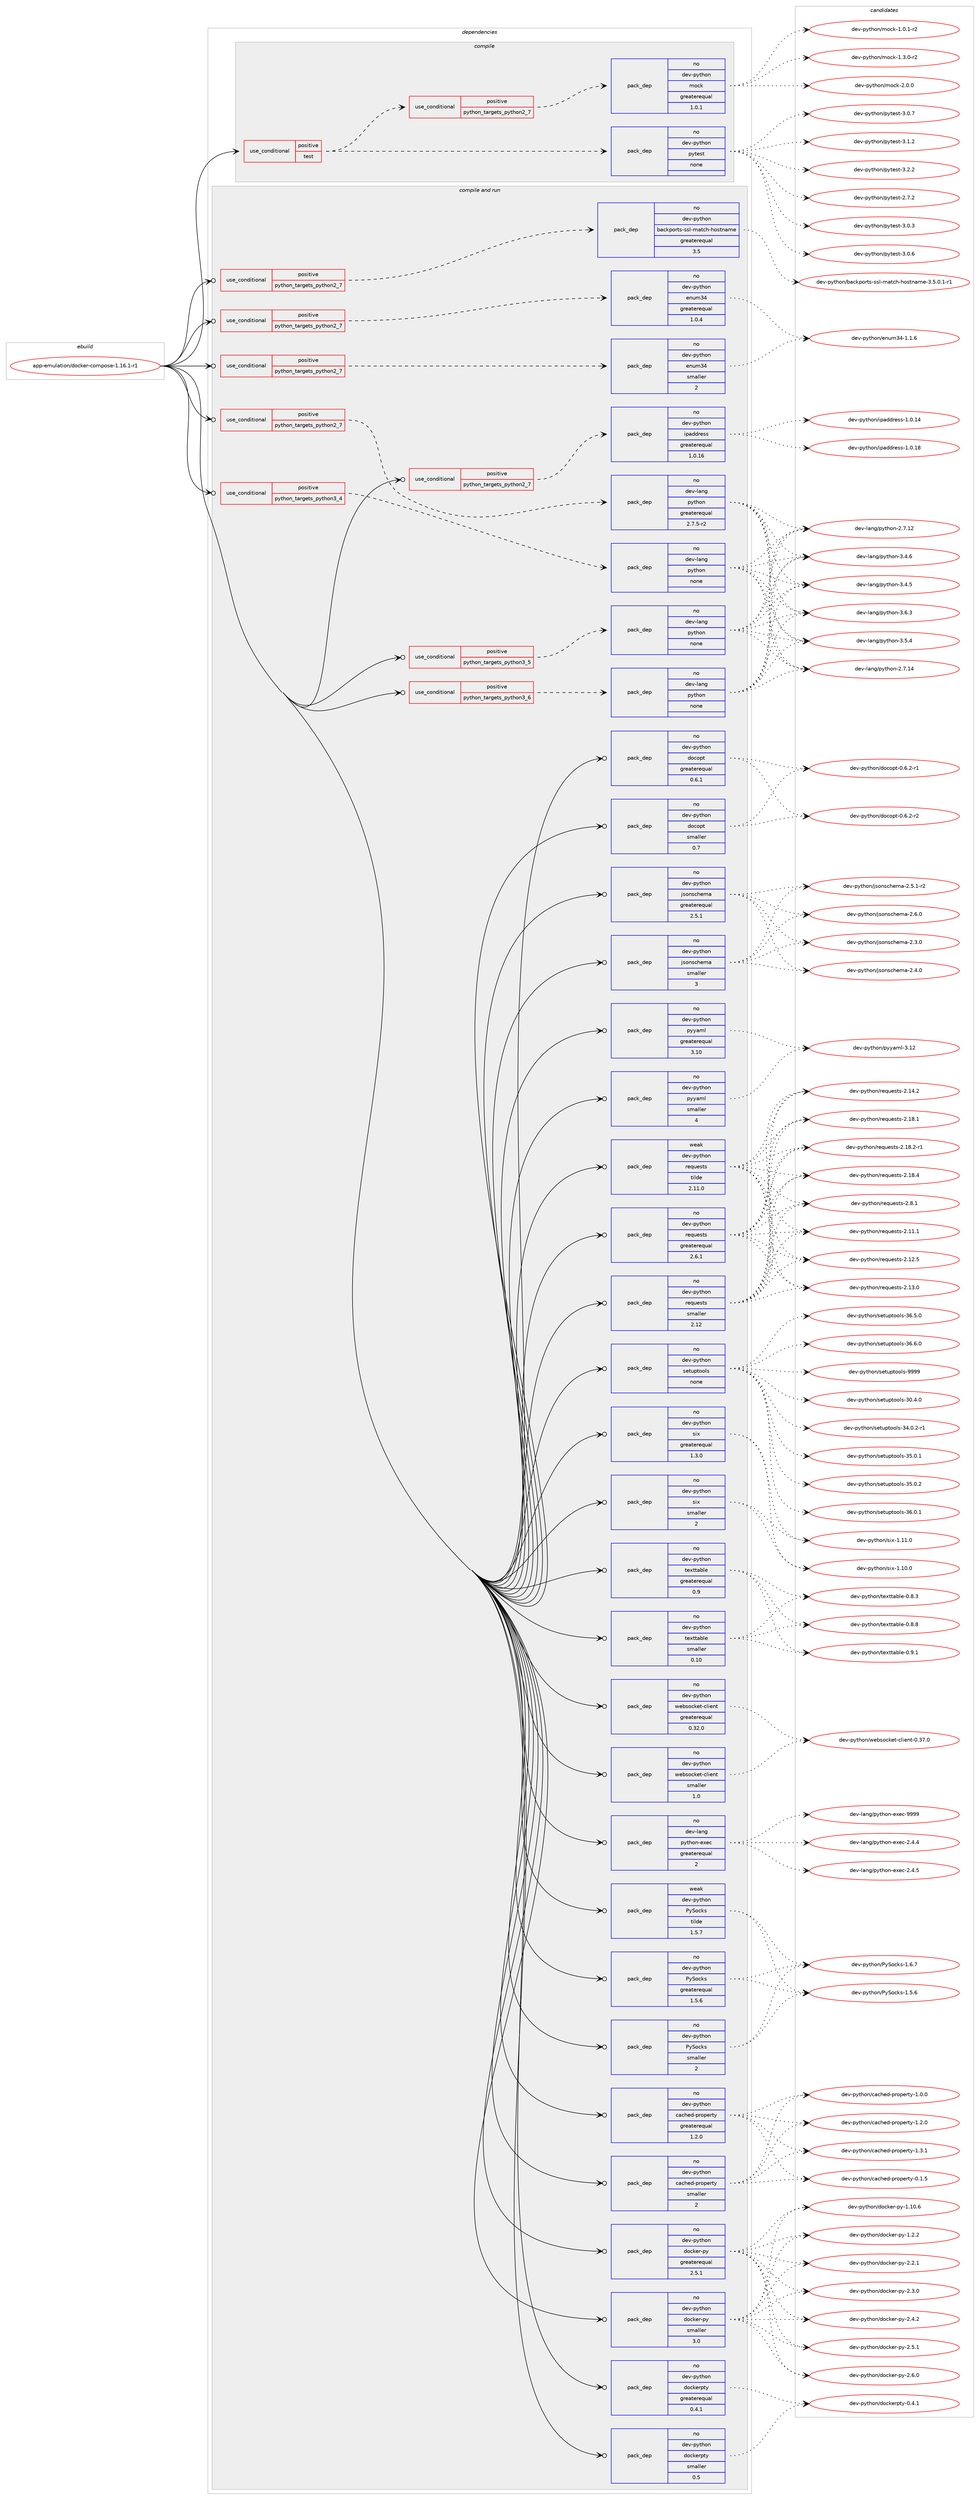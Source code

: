 digraph prolog {

# *************
# Graph options
# *************

newrank=true;
concentrate=true;
compound=true;
graph [rankdir=LR,fontname=Helvetica,fontsize=10,ranksep=1.5];#, ranksep=2.5, nodesep=0.2];
edge  [arrowhead=vee];
node  [fontname=Helvetica,fontsize=10];

# **********
# The ebuild
# **********

subgraph cluster_leftcol {
color=gray;
rank=same;
label=<<i>ebuild</i>>;
id [label="app-emulation/docker-compose-1.16.1-r1", color=red, width=4, href="../app-emulation/docker-compose-1.16.1-r1.svg"];
}

# ****************
# The dependencies
# ****************

subgraph cluster_midcol {
color=gray;
label=<<i>dependencies</i>>;
subgraph cluster_compile {
fillcolor="#eeeeee";
style=filled;
label=<<i>compile</i>>;
subgraph cond5253 {
dependency21564 [label=<<TABLE BORDER="0" CELLBORDER="1" CELLSPACING="0" CELLPADDING="4"><TR><TD ROWSPAN="3" CELLPADDING="10">use_conditional</TD></TR><TR><TD>positive</TD></TR><TR><TD>test</TD></TR></TABLE>>, shape=none, color=red];
subgraph pack15895 {
dependency21565 [label=<<TABLE BORDER="0" CELLBORDER="1" CELLSPACING="0" CELLPADDING="4" WIDTH="220"><TR><TD ROWSPAN="6" CELLPADDING="30">pack_dep</TD></TR><TR><TD WIDTH="110">no</TD></TR><TR><TD>dev-python</TD></TR><TR><TD>pytest</TD></TR><TR><TD>none</TD></TR><TR><TD></TD></TR></TABLE>>, shape=none, color=blue];
}
dependency21564:e -> dependency21565:w [weight=20,style="dashed",arrowhead="vee"];
subgraph cond5254 {
dependency21566 [label=<<TABLE BORDER="0" CELLBORDER="1" CELLSPACING="0" CELLPADDING="4"><TR><TD ROWSPAN="3" CELLPADDING="10">use_conditional</TD></TR><TR><TD>positive</TD></TR><TR><TD>python_targets_python2_7</TD></TR></TABLE>>, shape=none, color=red];
subgraph pack15896 {
dependency21567 [label=<<TABLE BORDER="0" CELLBORDER="1" CELLSPACING="0" CELLPADDING="4" WIDTH="220"><TR><TD ROWSPAN="6" CELLPADDING="30">pack_dep</TD></TR><TR><TD WIDTH="110">no</TD></TR><TR><TD>dev-python</TD></TR><TR><TD>mock</TD></TR><TR><TD>greaterequal</TD></TR><TR><TD>1.0.1</TD></TR></TABLE>>, shape=none, color=blue];
}
dependency21566:e -> dependency21567:w [weight=20,style="dashed",arrowhead="vee"];
}
dependency21564:e -> dependency21566:w [weight=20,style="dashed",arrowhead="vee"];
}
id:e -> dependency21564:w [weight=20,style="solid",arrowhead="vee"];
}
subgraph cluster_compileandrun {
fillcolor="#eeeeee";
style=filled;
label=<<i>compile and run</i>>;
subgraph cond5255 {
dependency21568 [label=<<TABLE BORDER="0" CELLBORDER="1" CELLSPACING="0" CELLPADDING="4"><TR><TD ROWSPAN="3" CELLPADDING="10">use_conditional</TD></TR><TR><TD>positive</TD></TR><TR><TD>python_targets_python2_7</TD></TR></TABLE>>, shape=none, color=red];
subgraph pack15897 {
dependency21569 [label=<<TABLE BORDER="0" CELLBORDER="1" CELLSPACING="0" CELLPADDING="4" WIDTH="220"><TR><TD ROWSPAN="6" CELLPADDING="30">pack_dep</TD></TR><TR><TD WIDTH="110">no</TD></TR><TR><TD>dev-lang</TD></TR><TR><TD>python</TD></TR><TR><TD>greaterequal</TD></TR><TR><TD>2.7.5-r2</TD></TR></TABLE>>, shape=none, color=blue];
}
dependency21568:e -> dependency21569:w [weight=20,style="dashed",arrowhead="vee"];
}
id:e -> dependency21568:w [weight=20,style="solid",arrowhead="odotvee"];
subgraph cond5256 {
dependency21570 [label=<<TABLE BORDER="0" CELLBORDER="1" CELLSPACING="0" CELLPADDING="4"><TR><TD ROWSPAN="3" CELLPADDING="10">use_conditional</TD></TR><TR><TD>positive</TD></TR><TR><TD>python_targets_python2_7</TD></TR></TABLE>>, shape=none, color=red];
subgraph pack15898 {
dependency21571 [label=<<TABLE BORDER="0" CELLBORDER="1" CELLSPACING="0" CELLPADDING="4" WIDTH="220"><TR><TD ROWSPAN="6" CELLPADDING="30">pack_dep</TD></TR><TR><TD WIDTH="110">no</TD></TR><TR><TD>dev-python</TD></TR><TR><TD>backports-ssl-match-hostname</TD></TR><TR><TD>greaterequal</TD></TR><TR><TD>3.5</TD></TR></TABLE>>, shape=none, color=blue];
}
dependency21570:e -> dependency21571:w [weight=20,style="dashed",arrowhead="vee"];
}
id:e -> dependency21570:w [weight=20,style="solid",arrowhead="odotvee"];
subgraph cond5257 {
dependency21572 [label=<<TABLE BORDER="0" CELLBORDER="1" CELLSPACING="0" CELLPADDING="4"><TR><TD ROWSPAN="3" CELLPADDING="10">use_conditional</TD></TR><TR><TD>positive</TD></TR><TR><TD>python_targets_python2_7</TD></TR></TABLE>>, shape=none, color=red];
subgraph pack15899 {
dependency21573 [label=<<TABLE BORDER="0" CELLBORDER="1" CELLSPACING="0" CELLPADDING="4" WIDTH="220"><TR><TD ROWSPAN="6" CELLPADDING="30">pack_dep</TD></TR><TR><TD WIDTH="110">no</TD></TR><TR><TD>dev-python</TD></TR><TR><TD>enum34</TD></TR><TR><TD>greaterequal</TD></TR><TR><TD>1.0.4</TD></TR></TABLE>>, shape=none, color=blue];
}
dependency21572:e -> dependency21573:w [weight=20,style="dashed",arrowhead="vee"];
}
id:e -> dependency21572:w [weight=20,style="solid",arrowhead="odotvee"];
subgraph cond5258 {
dependency21574 [label=<<TABLE BORDER="0" CELLBORDER="1" CELLSPACING="0" CELLPADDING="4"><TR><TD ROWSPAN="3" CELLPADDING="10">use_conditional</TD></TR><TR><TD>positive</TD></TR><TR><TD>python_targets_python2_7</TD></TR></TABLE>>, shape=none, color=red];
subgraph pack15900 {
dependency21575 [label=<<TABLE BORDER="0" CELLBORDER="1" CELLSPACING="0" CELLPADDING="4" WIDTH="220"><TR><TD ROWSPAN="6" CELLPADDING="30">pack_dep</TD></TR><TR><TD WIDTH="110">no</TD></TR><TR><TD>dev-python</TD></TR><TR><TD>enum34</TD></TR><TR><TD>smaller</TD></TR><TR><TD>2</TD></TR></TABLE>>, shape=none, color=blue];
}
dependency21574:e -> dependency21575:w [weight=20,style="dashed",arrowhead="vee"];
}
id:e -> dependency21574:w [weight=20,style="solid",arrowhead="odotvee"];
subgraph cond5259 {
dependency21576 [label=<<TABLE BORDER="0" CELLBORDER="1" CELLSPACING="0" CELLPADDING="4"><TR><TD ROWSPAN="3" CELLPADDING="10">use_conditional</TD></TR><TR><TD>positive</TD></TR><TR><TD>python_targets_python2_7</TD></TR></TABLE>>, shape=none, color=red];
subgraph pack15901 {
dependency21577 [label=<<TABLE BORDER="0" CELLBORDER="1" CELLSPACING="0" CELLPADDING="4" WIDTH="220"><TR><TD ROWSPAN="6" CELLPADDING="30">pack_dep</TD></TR><TR><TD WIDTH="110">no</TD></TR><TR><TD>dev-python</TD></TR><TR><TD>ipaddress</TD></TR><TR><TD>greaterequal</TD></TR><TR><TD>1.0.16</TD></TR></TABLE>>, shape=none, color=blue];
}
dependency21576:e -> dependency21577:w [weight=20,style="dashed",arrowhead="vee"];
}
id:e -> dependency21576:w [weight=20,style="solid",arrowhead="odotvee"];
subgraph cond5260 {
dependency21578 [label=<<TABLE BORDER="0" CELLBORDER="1" CELLSPACING="0" CELLPADDING="4"><TR><TD ROWSPAN="3" CELLPADDING="10">use_conditional</TD></TR><TR><TD>positive</TD></TR><TR><TD>python_targets_python3_4</TD></TR></TABLE>>, shape=none, color=red];
subgraph pack15902 {
dependency21579 [label=<<TABLE BORDER="0" CELLBORDER="1" CELLSPACING="0" CELLPADDING="4" WIDTH="220"><TR><TD ROWSPAN="6" CELLPADDING="30">pack_dep</TD></TR><TR><TD WIDTH="110">no</TD></TR><TR><TD>dev-lang</TD></TR><TR><TD>python</TD></TR><TR><TD>none</TD></TR><TR><TD></TD></TR></TABLE>>, shape=none, color=blue];
}
dependency21578:e -> dependency21579:w [weight=20,style="dashed",arrowhead="vee"];
}
id:e -> dependency21578:w [weight=20,style="solid",arrowhead="odotvee"];
subgraph cond5261 {
dependency21580 [label=<<TABLE BORDER="0" CELLBORDER="1" CELLSPACING="0" CELLPADDING="4"><TR><TD ROWSPAN="3" CELLPADDING="10">use_conditional</TD></TR><TR><TD>positive</TD></TR><TR><TD>python_targets_python3_5</TD></TR></TABLE>>, shape=none, color=red];
subgraph pack15903 {
dependency21581 [label=<<TABLE BORDER="0" CELLBORDER="1" CELLSPACING="0" CELLPADDING="4" WIDTH="220"><TR><TD ROWSPAN="6" CELLPADDING="30">pack_dep</TD></TR><TR><TD WIDTH="110">no</TD></TR><TR><TD>dev-lang</TD></TR><TR><TD>python</TD></TR><TR><TD>none</TD></TR><TR><TD></TD></TR></TABLE>>, shape=none, color=blue];
}
dependency21580:e -> dependency21581:w [weight=20,style="dashed",arrowhead="vee"];
}
id:e -> dependency21580:w [weight=20,style="solid",arrowhead="odotvee"];
subgraph cond5262 {
dependency21582 [label=<<TABLE BORDER="0" CELLBORDER="1" CELLSPACING="0" CELLPADDING="4"><TR><TD ROWSPAN="3" CELLPADDING="10">use_conditional</TD></TR><TR><TD>positive</TD></TR><TR><TD>python_targets_python3_6</TD></TR></TABLE>>, shape=none, color=red];
subgraph pack15904 {
dependency21583 [label=<<TABLE BORDER="0" CELLBORDER="1" CELLSPACING="0" CELLPADDING="4" WIDTH="220"><TR><TD ROWSPAN="6" CELLPADDING="30">pack_dep</TD></TR><TR><TD WIDTH="110">no</TD></TR><TR><TD>dev-lang</TD></TR><TR><TD>python</TD></TR><TR><TD>none</TD></TR><TR><TD></TD></TR></TABLE>>, shape=none, color=blue];
}
dependency21582:e -> dependency21583:w [weight=20,style="dashed",arrowhead="vee"];
}
id:e -> dependency21582:w [weight=20,style="solid",arrowhead="odotvee"];
subgraph pack15905 {
dependency21584 [label=<<TABLE BORDER="0" CELLBORDER="1" CELLSPACING="0" CELLPADDING="4" WIDTH="220"><TR><TD ROWSPAN="6" CELLPADDING="30">pack_dep</TD></TR><TR><TD WIDTH="110">no</TD></TR><TR><TD>dev-lang</TD></TR><TR><TD>python-exec</TD></TR><TR><TD>greaterequal</TD></TR><TR><TD>2</TD></TR></TABLE>>, shape=none, color=blue];
}
id:e -> dependency21584:w [weight=20,style="solid",arrowhead="odotvee"];
subgraph pack15906 {
dependency21585 [label=<<TABLE BORDER="0" CELLBORDER="1" CELLSPACING="0" CELLPADDING="4" WIDTH="220"><TR><TD ROWSPAN="6" CELLPADDING="30">pack_dep</TD></TR><TR><TD WIDTH="110">no</TD></TR><TR><TD>dev-python</TD></TR><TR><TD>PySocks</TD></TR><TR><TD>greaterequal</TD></TR><TR><TD>1.5.6</TD></TR></TABLE>>, shape=none, color=blue];
}
id:e -> dependency21585:w [weight=20,style="solid",arrowhead="odotvee"];
subgraph pack15907 {
dependency21586 [label=<<TABLE BORDER="0" CELLBORDER="1" CELLSPACING="0" CELLPADDING="4" WIDTH="220"><TR><TD ROWSPAN="6" CELLPADDING="30">pack_dep</TD></TR><TR><TD WIDTH="110">no</TD></TR><TR><TD>dev-python</TD></TR><TR><TD>PySocks</TD></TR><TR><TD>smaller</TD></TR><TR><TD>2</TD></TR></TABLE>>, shape=none, color=blue];
}
id:e -> dependency21586:w [weight=20,style="solid",arrowhead="odotvee"];
subgraph pack15908 {
dependency21587 [label=<<TABLE BORDER="0" CELLBORDER="1" CELLSPACING="0" CELLPADDING="4" WIDTH="220"><TR><TD ROWSPAN="6" CELLPADDING="30">pack_dep</TD></TR><TR><TD WIDTH="110">no</TD></TR><TR><TD>dev-python</TD></TR><TR><TD>cached-property</TD></TR><TR><TD>greaterequal</TD></TR><TR><TD>1.2.0</TD></TR></TABLE>>, shape=none, color=blue];
}
id:e -> dependency21587:w [weight=20,style="solid",arrowhead="odotvee"];
subgraph pack15909 {
dependency21588 [label=<<TABLE BORDER="0" CELLBORDER="1" CELLSPACING="0" CELLPADDING="4" WIDTH="220"><TR><TD ROWSPAN="6" CELLPADDING="30">pack_dep</TD></TR><TR><TD WIDTH="110">no</TD></TR><TR><TD>dev-python</TD></TR><TR><TD>cached-property</TD></TR><TR><TD>smaller</TD></TR><TR><TD>2</TD></TR></TABLE>>, shape=none, color=blue];
}
id:e -> dependency21588:w [weight=20,style="solid",arrowhead="odotvee"];
subgraph pack15910 {
dependency21589 [label=<<TABLE BORDER="0" CELLBORDER="1" CELLSPACING="0" CELLPADDING="4" WIDTH="220"><TR><TD ROWSPAN="6" CELLPADDING="30">pack_dep</TD></TR><TR><TD WIDTH="110">no</TD></TR><TR><TD>dev-python</TD></TR><TR><TD>docker-py</TD></TR><TR><TD>greaterequal</TD></TR><TR><TD>2.5.1</TD></TR></TABLE>>, shape=none, color=blue];
}
id:e -> dependency21589:w [weight=20,style="solid",arrowhead="odotvee"];
subgraph pack15911 {
dependency21590 [label=<<TABLE BORDER="0" CELLBORDER="1" CELLSPACING="0" CELLPADDING="4" WIDTH="220"><TR><TD ROWSPAN="6" CELLPADDING="30">pack_dep</TD></TR><TR><TD WIDTH="110">no</TD></TR><TR><TD>dev-python</TD></TR><TR><TD>docker-py</TD></TR><TR><TD>smaller</TD></TR><TR><TD>3.0</TD></TR></TABLE>>, shape=none, color=blue];
}
id:e -> dependency21590:w [weight=20,style="solid",arrowhead="odotvee"];
subgraph pack15912 {
dependency21591 [label=<<TABLE BORDER="0" CELLBORDER="1" CELLSPACING="0" CELLPADDING="4" WIDTH="220"><TR><TD ROWSPAN="6" CELLPADDING="30">pack_dep</TD></TR><TR><TD WIDTH="110">no</TD></TR><TR><TD>dev-python</TD></TR><TR><TD>dockerpty</TD></TR><TR><TD>greaterequal</TD></TR><TR><TD>0.4.1</TD></TR></TABLE>>, shape=none, color=blue];
}
id:e -> dependency21591:w [weight=20,style="solid",arrowhead="odotvee"];
subgraph pack15913 {
dependency21592 [label=<<TABLE BORDER="0" CELLBORDER="1" CELLSPACING="0" CELLPADDING="4" WIDTH="220"><TR><TD ROWSPAN="6" CELLPADDING="30">pack_dep</TD></TR><TR><TD WIDTH="110">no</TD></TR><TR><TD>dev-python</TD></TR><TR><TD>dockerpty</TD></TR><TR><TD>smaller</TD></TR><TR><TD>0.5</TD></TR></TABLE>>, shape=none, color=blue];
}
id:e -> dependency21592:w [weight=20,style="solid",arrowhead="odotvee"];
subgraph pack15914 {
dependency21593 [label=<<TABLE BORDER="0" CELLBORDER="1" CELLSPACING="0" CELLPADDING="4" WIDTH="220"><TR><TD ROWSPAN="6" CELLPADDING="30">pack_dep</TD></TR><TR><TD WIDTH="110">no</TD></TR><TR><TD>dev-python</TD></TR><TR><TD>docopt</TD></TR><TR><TD>greaterequal</TD></TR><TR><TD>0.6.1</TD></TR></TABLE>>, shape=none, color=blue];
}
id:e -> dependency21593:w [weight=20,style="solid",arrowhead="odotvee"];
subgraph pack15915 {
dependency21594 [label=<<TABLE BORDER="0" CELLBORDER="1" CELLSPACING="0" CELLPADDING="4" WIDTH="220"><TR><TD ROWSPAN="6" CELLPADDING="30">pack_dep</TD></TR><TR><TD WIDTH="110">no</TD></TR><TR><TD>dev-python</TD></TR><TR><TD>docopt</TD></TR><TR><TD>smaller</TD></TR><TR><TD>0.7</TD></TR></TABLE>>, shape=none, color=blue];
}
id:e -> dependency21594:w [weight=20,style="solid",arrowhead="odotvee"];
subgraph pack15916 {
dependency21595 [label=<<TABLE BORDER="0" CELLBORDER="1" CELLSPACING="0" CELLPADDING="4" WIDTH="220"><TR><TD ROWSPAN="6" CELLPADDING="30">pack_dep</TD></TR><TR><TD WIDTH="110">no</TD></TR><TR><TD>dev-python</TD></TR><TR><TD>jsonschema</TD></TR><TR><TD>greaterequal</TD></TR><TR><TD>2.5.1</TD></TR></TABLE>>, shape=none, color=blue];
}
id:e -> dependency21595:w [weight=20,style="solid",arrowhead="odotvee"];
subgraph pack15917 {
dependency21596 [label=<<TABLE BORDER="0" CELLBORDER="1" CELLSPACING="0" CELLPADDING="4" WIDTH="220"><TR><TD ROWSPAN="6" CELLPADDING="30">pack_dep</TD></TR><TR><TD WIDTH="110">no</TD></TR><TR><TD>dev-python</TD></TR><TR><TD>jsonschema</TD></TR><TR><TD>smaller</TD></TR><TR><TD>3</TD></TR></TABLE>>, shape=none, color=blue];
}
id:e -> dependency21596:w [weight=20,style="solid",arrowhead="odotvee"];
subgraph pack15918 {
dependency21597 [label=<<TABLE BORDER="0" CELLBORDER="1" CELLSPACING="0" CELLPADDING="4" WIDTH="220"><TR><TD ROWSPAN="6" CELLPADDING="30">pack_dep</TD></TR><TR><TD WIDTH="110">no</TD></TR><TR><TD>dev-python</TD></TR><TR><TD>pyyaml</TD></TR><TR><TD>greaterequal</TD></TR><TR><TD>3.10</TD></TR></TABLE>>, shape=none, color=blue];
}
id:e -> dependency21597:w [weight=20,style="solid",arrowhead="odotvee"];
subgraph pack15919 {
dependency21598 [label=<<TABLE BORDER="0" CELLBORDER="1" CELLSPACING="0" CELLPADDING="4" WIDTH="220"><TR><TD ROWSPAN="6" CELLPADDING="30">pack_dep</TD></TR><TR><TD WIDTH="110">no</TD></TR><TR><TD>dev-python</TD></TR><TR><TD>pyyaml</TD></TR><TR><TD>smaller</TD></TR><TR><TD>4</TD></TR></TABLE>>, shape=none, color=blue];
}
id:e -> dependency21598:w [weight=20,style="solid",arrowhead="odotvee"];
subgraph pack15920 {
dependency21599 [label=<<TABLE BORDER="0" CELLBORDER="1" CELLSPACING="0" CELLPADDING="4" WIDTH="220"><TR><TD ROWSPAN="6" CELLPADDING="30">pack_dep</TD></TR><TR><TD WIDTH="110">no</TD></TR><TR><TD>dev-python</TD></TR><TR><TD>requests</TD></TR><TR><TD>greaterequal</TD></TR><TR><TD>2.6.1</TD></TR></TABLE>>, shape=none, color=blue];
}
id:e -> dependency21599:w [weight=20,style="solid",arrowhead="odotvee"];
subgraph pack15921 {
dependency21600 [label=<<TABLE BORDER="0" CELLBORDER="1" CELLSPACING="0" CELLPADDING="4" WIDTH="220"><TR><TD ROWSPAN="6" CELLPADDING="30">pack_dep</TD></TR><TR><TD WIDTH="110">no</TD></TR><TR><TD>dev-python</TD></TR><TR><TD>requests</TD></TR><TR><TD>smaller</TD></TR><TR><TD>2.12</TD></TR></TABLE>>, shape=none, color=blue];
}
id:e -> dependency21600:w [weight=20,style="solid",arrowhead="odotvee"];
subgraph pack15922 {
dependency21601 [label=<<TABLE BORDER="0" CELLBORDER="1" CELLSPACING="0" CELLPADDING="4" WIDTH="220"><TR><TD ROWSPAN="6" CELLPADDING="30">pack_dep</TD></TR><TR><TD WIDTH="110">no</TD></TR><TR><TD>dev-python</TD></TR><TR><TD>setuptools</TD></TR><TR><TD>none</TD></TR><TR><TD></TD></TR></TABLE>>, shape=none, color=blue];
}
id:e -> dependency21601:w [weight=20,style="solid",arrowhead="odotvee"];
subgraph pack15923 {
dependency21602 [label=<<TABLE BORDER="0" CELLBORDER="1" CELLSPACING="0" CELLPADDING="4" WIDTH="220"><TR><TD ROWSPAN="6" CELLPADDING="30">pack_dep</TD></TR><TR><TD WIDTH="110">no</TD></TR><TR><TD>dev-python</TD></TR><TR><TD>six</TD></TR><TR><TD>greaterequal</TD></TR><TR><TD>1.3.0</TD></TR></TABLE>>, shape=none, color=blue];
}
id:e -> dependency21602:w [weight=20,style="solid",arrowhead="odotvee"];
subgraph pack15924 {
dependency21603 [label=<<TABLE BORDER="0" CELLBORDER="1" CELLSPACING="0" CELLPADDING="4" WIDTH="220"><TR><TD ROWSPAN="6" CELLPADDING="30">pack_dep</TD></TR><TR><TD WIDTH="110">no</TD></TR><TR><TD>dev-python</TD></TR><TR><TD>six</TD></TR><TR><TD>smaller</TD></TR><TR><TD>2</TD></TR></TABLE>>, shape=none, color=blue];
}
id:e -> dependency21603:w [weight=20,style="solid",arrowhead="odotvee"];
subgraph pack15925 {
dependency21604 [label=<<TABLE BORDER="0" CELLBORDER="1" CELLSPACING="0" CELLPADDING="4" WIDTH="220"><TR><TD ROWSPAN="6" CELLPADDING="30">pack_dep</TD></TR><TR><TD WIDTH="110">no</TD></TR><TR><TD>dev-python</TD></TR><TR><TD>texttable</TD></TR><TR><TD>greaterequal</TD></TR><TR><TD>0.9</TD></TR></TABLE>>, shape=none, color=blue];
}
id:e -> dependency21604:w [weight=20,style="solid",arrowhead="odotvee"];
subgraph pack15926 {
dependency21605 [label=<<TABLE BORDER="0" CELLBORDER="1" CELLSPACING="0" CELLPADDING="4" WIDTH="220"><TR><TD ROWSPAN="6" CELLPADDING="30">pack_dep</TD></TR><TR><TD WIDTH="110">no</TD></TR><TR><TD>dev-python</TD></TR><TR><TD>texttable</TD></TR><TR><TD>smaller</TD></TR><TR><TD>0.10</TD></TR></TABLE>>, shape=none, color=blue];
}
id:e -> dependency21605:w [weight=20,style="solid",arrowhead="odotvee"];
subgraph pack15927 {
dependency21606 [label=<<TABLE BORDER="0" CELLBORDER="1" CELLSPACING="0" CELLPADDING="4" WIDTH="220"><TR><TD ROWSPAN="6" CELLPADDING="30">pack_dep</TD></TR><TR><TD WIDTH="110">no</TD></TR><TR><TD>dev-python</TD></TR><TR><TD>websocket-client</TD></TR><TR><TD>greaterequal</TD></TR><TR><TD>0.32.0</TD></TR></TABLE>>, shape=none, color=blue];
}
id:e -> dependency21606:w [weight=20,style="solid",arrowhead="odotvee"];
subgraph pack15928 {
dependency21607 [label=<<TABLE BORDER="0" CELLBORDER="1" CELLSPACING="0" CELLPADDING="4" WIDTH="220"><TR><TD ROWSPAN="6" CELLPADDING="30">pack_dep</TD></TR><TR><TD WIDTH="110">no</TD></TR><TR><TD>dev-python</TD></TR><TR><TD>websocket-client</TD></TR><TR><TD>smaller</TD></TR><TR><TD>1.0</TD></TR></TABLE>>, shape=none, color=blue];
}
id:e -> dependency21607:w [weight=20,style="solid",arrowhead="odotvee"];
subgraph pack15929 {
dependency21608 [label=<<TABLE BORDER="0" CELLBORDER="1" CELLSPACING="0" CELLPADDING="4" WIDTH="220"><TR><TD ROWSPAN="6" CELLPADDING="30">pack_dep</TD></TR><TR><TD WIDTH="110">weak</TD></TR><TR><TD>dev-python</TD></TR><TR><TD>PySocks</TD></TR><TR><TD>tilde</TD></TR><TR><TD>1.5.7</TD></TR></TABLE>>, shape=none, color=blue];
}
id:e -> dependency21608:w [weight=20,style="solid",arrowhead="odotvee"];
subgraph pack15930 {
dependency21609 [label=<<TABLE BORDER="0" CELLBORDER="1" CELLSPACING="0" CELLPADDING="4" WIDTH="220"><TR><TD ROWSPAN="6" CELLPADDING="30">pack_dep</TD></TR><TR><TD WIDTH="110">weak</TD></TR><TR><TD>dev-python</TD></TR><TR><TD>requests</TD></TR><TR><TD>tilde</TD></TR><TR><TD>2.11.0</TD></TR></TABLE>>, shape=none, color=blue];
}
id:e -> dependency21609:w [weight=20,style="solid",arrowhead="odotvee"];
}
subgraph cluster_run {
fillcolor="#eeeeee";
style=filled;
label=<<i>run</i>>;
}
}

# **************
# The candidates
# **************

subgraph cluster_choices {
rank=same;
color=gray;
label=<<i>candidates</i>>;

subgraph choice15895 {
color=black;
nodesep=1;
choice1001011184511212111610411111047112121116101115116455046554650 [label="dev-python/pytest-2.7.2", color=red, width=4,href="../dev-python/pytest-2.7.2.svg"];
choice1001011184511212111610411111047112121116101115116455146484651 [label="dev-python/pytest-3.0.3", color=red, width=4,href="../dev-python/pytest-3.0.3.svg"];
choice1001011184511212111610411111047112121116101115116455146484654 [label="dev-python/pytest-3.0.6", color=red, width=4,href="../dev-python/pytest-3.0.6.svg"];
choice1001011184511212111610411111047112121116101115116455146484655 [label="dev-python/pytest-3.0.7", color=red, width=4,href="../dev-python/pytest-3.0.7.svg"];
choice1001011184511212111610411111047112121116101115116455146494650 [label="dev-python/pytest-3.1.2", color=red, width=4,href="../dev-python/pytest-3.1.2.svg"];
choice1001011184511212111610411111047112121116101115116455146504650 [label="dev-python/pytest-3.2.2", color=red, width=4,href="../dev-python/pytest-3.2.2.svg"];
dependency21565:e -> choice1001011184511212111610411111047112121116101115116455046554650:w [style=dotted,weight="100"];
dependency21565:e -> choice1001011184511212111610411111047112121116101115116455146484651:w [style=dotted,weight="100"];
dependency21565:e -> choice1001011184511212111610411111047112121116101115116455146484654:w [style=dotted,weight="100"];
dependency21565:e -> choice1001011184511212111610411111047112121116101115116455146484655:w [style=dotted,weight="100"];
dependency21565:e -> choice1001011184511212111610411111047112121116101115116455146494650:w [style=dotted,weight="100"];
dependency21565:e -> choice1001011184511212111610411111047112121116101115116455146504650:w [style=dotted,weight="100"];
}
subgraph choice15896 {
color=black;
nodesep=1;
choice1001011184511212111610411111047109111991074549464846494511450 [label="dev-python/mock-1.0.1-r2", color=red, width=4,href="../dev-python/mock-1.0.1-r2.svg"];
choice1001011184511212111610411111047109111991074549465146484511450 [label="dev-python/mock-1.3.0-r2", color=red, width=4,href="../dev-python/mock-1.3.0-r2.svg"];
choice100101118451121211161041111104710911199107455046484648 [label="dev-python/mock-2.0.0", color=red, width=4,href="../dev-python/mock-2.0.0.svg"];
dependency21567:e -> choice1001011184511212111610411111047109111991074549464846494511450:w [style=dotted,weight="100"];
dependency21567:e -> choice1001011184511212111610411111047109111991074549465146484511450:w [style=dotted,weight="100"];
dependency21567:e -> choice100101118451121211161041111104710911199107455046484648:w [style=dotted,weight="100"];
}
subgraph choice15897 {
color=black;
nodesep=1;
choice10010111845108971101034711212111610411111045504655464950 [label="dev-lang/python-2.7.12", color=red, width=4,href="../dev-lang/python-2.7.12.svg"];
choice10010111845108971101034711212111610411111045504655464952 [label="dev-lang/python-2.7.14", color=red, width=4,href="../dev-lang/python-2.7.14.svg"];
choice100101118451089711010347112121116104111110455146524653 [label="dev-lang/python-3.4.5", color=red, width=4,href="../dev-lang/python-3.4.5.svg"];
choice100101118451089711010347112121116104111110455146524654 [label="dev-lang/python-3.4.6", color=red, width=4,href="../dev-lang/python-3.4.6.svg"];
choice100101118451089711010347112121116104111110455146534652 [label="dev-lang/python-3.5.4", color=red, width=4,href="../dev-lang/python-3.5.4.svg"];
choice100101118451089711010347112121116104111110455146544651 [label="dev-lang/python-3.6.3", color=red, width=4,href="../dev-lang/python-3.6.3.svg"];
dependency21569:e -> choice10010111845108971101034711212111610411111045504655464950:w [style=dotted,weight="100"];
dependency21569:e -> choice10010111845108971101034711212111610411111045504655464952:w [style=dotted,weight="100"];
dependency21569:e -> choice100101118451089711010347112121116104111110455146524653:w [style=dotted,weight="100"];
dependency21569:e -> choice100101118451089711010347112121116104111110455146524654:w [style=dotted,weight="100"];
dependency21569:e -> choice100101118451089711010347112121116104111110455146534652:w [style=dotted,weight="100"];
dependency21569:e -> choice100101118451089711010347112121116104111110455146544651:w [style=dotted,weight="100"];
}
subgraph choice15898 {
color=black;
nodesep=1;
choice100101118451121211161041111104798979910711211111411611545115115108451099711699104451041111151161109710910145514653464846494511449 [label="dev-python/backports-ssl-match-hostname-3.5.0.1-r1", color=red, width=4,href="../dev-python/backports-ssl-match-hostname-3.5.0.1-r1.svg"];
dependency21571:e -> choice100101118451121211161041111104798979910711211111411611545115115108451099711699104451041111151161109710910145514653464846494511449:w [style=dotted,weight="100"];
}
subgraph choice15899 {
color=black;
nodesep=1;
choice10010111845112121116104111110471011101171095152454946494654 [label="dev-python/enum34-1.1.6", color=red, width=4,href="../dev-python/enum34-1.1.6.svg"];
dependency21573:e -> choice10010111845112121116104111110471011101171095152454946494654:w [style=dotted,weight="100"];
}
subgraph choice15900 {
color=black;
nodesep=1;
choice10010111845112121116104111110471011101171095152454946494654 [label="dev-python/enum34-1.1.6", color=red, width=4,href="../dev-python/enum34-1.1.6.svg"];
dependency21575:e -> choice10010111845112121116104111110471011101171095152454946494654:w [style=dotted,weight="100"];
}
subgraph choice15901 {
color=black;
nodesep=1;
choice10010111845112121116104111110471051129710010011410111511545494648464952 [label="dev-python/ipaddress-1.0.14", color=red, width=4,href="../dev-python/ipaddress-1.0.14.svg"];
choice10010111845112121116104111110471051129710010011410111511545494648464956 [label="dev-python/ipaddress-1.0.18", color=red, width=4,href="../dev-python/ipaddress-1.0.18.svg"];
dependency21577:e -> choice10010111845112121116104111110471051129710010011410111511545494648464952:w [style=dotted,weight="100"];
dependency21577:e -> choice10010111845112121116104111110471051129710010011410111511545494648464956:w [style=dotted,weight="100"];
}
subgraph choice15902 {
color=black;
nodesep=1;
choice10010111845108971101034711212111610411111045504655464950 [label="dev-lang/python-2.7.12", color=red, width=4,href="../dev-lang/python-2.7.12.svg"];
choice10010111845108971101034711212111610411111045504655464952 [label="dev-lang/python-2.7.14", color=red, width=4,href="../dev-lang/python-2.7.14.svg"];
choice100101118451089711010347112121116104111110455146524653 [label="dev-lang/python-3.4.5", color=red, width=4,href="../dev-lang/python-3.4.5.svg"];
choice100101118451089711010347112121116104111110455146524654 [label="dev-lang/python-3.4.6", color=red, width=4,href="../dev-lang/python-3.4.6.svg"];
choice100101118451089711010347112121116104111110455146534652 [label="dev-lang/python-3.5.4", color=red, width=4,href="../dev-lang/python-3.5.4.svg"];
choice100101118451089711010347112121116104111110455146544651 [label="dev-lang/python-3.6.3", color=red, width=4,href="../dev-lang/python-3.6.3.svg"];
dependency21579:e -> choice10010111845108971101034711212111610411111045504655464950:w [style=dotted,weight="100"];
dependency21579:e -> choice10010111845108971101034711212111610411111045504655464952:w [style=dotted,weight="100"];
dependency21579:e -> choice100101118451089711010347112121116104111110455146524653:w [style=dotted,weight="100"];
dependency21579:e -> choice100101118451089711010347112121116104111110455146524654:w [style=dotted,weight="100"];
dependency21579:e -> choice100101118451089711010347112121116104111110455146534652:w [style=dotted,weight="100"];
dependency21579:e -> choice100101118451089711010347112121116104111110455146544651:w [style=dotted,weight="100"];
}
subgraph choice15903 {
color=black;
nodesep=1;
choice10010111845108971101034711212111610411111045504655464950 [label="dev-lang/python-2.7.12", color=red, width=4,href="../dev-lang/python-2.7.12.svg"];
choice10010111845108971101034711212111610411111045504655464952 [label="dev-lang/python-2.7.14", color=red, width=4,href="../dev-lang/python-2.7.14.svg"];
choice100101118451089711010347112121116104111110455146524653 [label="dev-lang/python-3.4.5", color=red, width=4,href="../dev-lang/python-3.4.5.svg"];
choice100101118451089711010347112121116104111110455146524654 [label="dev-lang/python-3.4.6", color=red, width=4,href="../dev-lang/python-3.4.6.svg"];
choice100101118451089711010347112121116104111110455146534652 [label="dev-lang/python-3.5.4", color=red, width=4,href="../dev-lang/python-3.5.4.svg"];
choice100101118451089711010347112121116104111110455146544651 [label="dev-lang/python-3.6.3", color=red, width=4,href="../dev-lang/python-3.6.3.svg"];
dependency21581:e -> choice10010111845108971101034711212111610411111045504655464950:w [style=dotted,weight="100"];
dependency21581:e -> choice10010111845108971101034711212111610411111045504655464952:w [style=dotted,weight="100"];
dependency21581:e -> choice100101118451089711010347112121116104111110455146524653:w [style=dotted,weight="100"];
dependency21581:e -> choice100101118451089711010347112121116104111110455146524654:w [style=dotted,weight="100"];
dependency21581:e -> choice100101118451089711010347112121116104111110455146534652:w [style=dotted,weight="100"];
dependency21581:e -> choice100101118451089711010347112121116104111110455146544651:w [style=dotted,weight="100"];
}
subgraph choice15904 {
color=black;
nodesep=1;
choice10010111845108971101034711212111610411111045504655464950 [label="dev-lang/python-2.7.12", color=red, width=4,href="../dev-lang/python-2.7.12.svg"];
choice10010111845108971101034711212111610411111045504655464952 [label="dev-lang/python-2.7.14", color=red, width=4,href="../dev-lang/python-2.7.14.svg"];
choice100101118451089711010347112121116104111110455146524653 [label="dev-lang/python-3.4.5", color=red, width=4,href="../dev-lang/python-3.4.5.svg"];
choice100101118451089711010347112121116104111110455146524654 [label="dev-lang/python-3.4.6", color=red, width=4,href="../dev-lang/python-3.4.6.svg"];
choice100101118451089711010347112121116104111110455146534652 [label="dev-lang/python-3.5.4", color=red, width=4,href="../dev-lang/python-3.5.4.svg"];
choice100101118451089711010347112121116104111110455146544651 [label="dev-lang/python-3.6.3", color=red, width=4,href="../dev-lang/python-3.6.3.svg"];
dependency21583:e -> choice10010111845108971101034711212111610411111045504655464950:w [style=dotted,weight="100"];
dependency21583:e -> choice10010111845108971101034711212111610411111045504655464952:w [style=dotted,weight="100"];
dependency21583:e -> choice100101118451089711010347112121116104111110455146524653:w [style=dotted,weight="100"];
dependency21583:e -> choice100101118451089711010347112121116104111110455146524654:w [style=dotted,weight="100"];
dependency21583:e -> choice100101118451089711010347112121116104111110455146534652:w [style=dotted,weight="100"];
dependency21583:e -> choice100101118451089711010347112121116104111110455146544651:w [style=dotted,weight="100"];
}
subgraph choice15905 {
color=black;
nodesep=1;
choice1001011184510897110103471121211161041111104510112010199455046524652 [label="dev-lang/python-exec-2.4.4", color=red, width=4,href="../dev-lang/python-exec-2.4.4.svg"];
choice1001011184510897110103471121211161041111104510112010199455046524653 [label="dev-lang/python-exec-2.4.5", color=red, width=4,href="../dev-lang/python-exec-2.4.5.svg"];
choice10010111845108971101034711212111610411111045101120101994557575757 [label="dev-lang/python-exec-9999", color=red, width=4,href="../dev-lang/python-exec-9999.svg"];
dependency21584:e -> choice1001011184510897110103471121211161041111104510112010199455046524652:w [style=dotted,weight="100"];
dependency21584:e -> choice1001011184510897110103471121211161041111104510112010199455046524653:w [style=dotted,weight="100"];
dependency21584:e -> choice10010111845108971101034711212111610411111045101120101994557575757:w [style=dotted,weight="100"];
}
subgraph choice15906 {
color=black;
nodesep=1;
choice1001011184511212111610411111047801218311199107115454946534654 [label="dev-python/PySocks-1.5.6", color=red, width=4,href="../dev-python/PySocks-1.5.6.svg"];
choice1001011184511212111610411111047801218311199107115454946544655 [label="dev-python/PySocks-1.6.7", color=red, width=4,href="../dev-python/PySocks-1.6.7.svg"];
dependency21585:e -> choice1001011184511212111610411111047801218311199107115454946534654:w [style=dotted,weight="100"];
dependency21585:e -> choice1001011184511212111610411111047801218311199107115454946544655:w [style=dotted,weight="100"];
}
subgraph choice15907 {
color=black;
nodesep=1;
choice1001011184511212111610411111047801218311199107115454946534654 [label="dev-python/PySocks-1.5.6", color=red, width=4,href="../dev-python/PySocks-1.5.6.svg"];
choice1001011184511212111610411111047801218311199107115454946544655 [label="dev-python/PySocks-1.6.7", color=red, width=4,href="../dev-python/PySocks-1.6.7.svg"];
dependency21586:e -> choice1001011184511212111610411111047801218311199107115454946534654:w [style=dotted,weight="100"];
dependency21586:e -> choice1001011184511212111610411111047801218311199107115454946544655:w [style=dotted,weight="100"];
}
subgraph choice15908 {
color=black;
nodesep=1;
choice100101118451121211161041111104799979910410110045112114111112101114116121454846494653 [label="dev-python/cached-property-0.1.5", color=red, width=4,href="../dev-python/cached-property-0.1.5.svg"];
choice100101118451121211161041111104799979910410110045112114111112101114116121454946484648 [label="dev-python/cached-property-1.0.0", color=red, width=4,href="../dev-python/cached-property-1.0.0.svg"];
choice100101118451121211161041111104799979910410110045112114111112101114116121454946504648 [label="dev-python/cached-property-1.2.0", color=red, width=4,href="../dev-python/cached-property-1.2.0.svg"];
choice100101118451121211161041111104799979910410110045112114111112101114116121454946514649 [label="dev-python/cached-property-1.3.1", color=red, width=4,href="../dev-python/cached-property-1.3.1.svg"];
dependency21587:e -> choice100101118451121211161041111104799979910410110045112114111112101114116121454846494653:w [style=dotted,weight="100"];
dependency21587:e -> choice100101118451121211161041111104799979910410110045112114111112101114116121454946484648:w [style=dotted,weight="100"];
dependency21587:e -> choice100101118451121211161041111104799979910410110045112114111112101114116121454946504648:w [style=dotted,weight="100"];
dependency21587:e -> choice100101118451121211161041111104799979910410110045112114111112101114116121454946514649:w [style=dotted,weight="100"];
}
subgraph choice15909 {
color=black;
nodesep=1;
choice100101118451121211161041111104799979910410110045112114111112101114116121454846494653 [label="dev-python/cached-property-0.1.5", color=red, width=4,href="../dev-python/cached-property-0.1.5.svg"];
choice100101118451121211161041111104799979910410110045112114111112101114116121454946484648 [label="dev-python/cached-property-1.0.0", color=red, width=4,href="../dev-python/cached-property-1.0.0.svg"];
choice100101118451121211161041111104799979910410110045112114111112101114116121454946504648 [label="dev-python/cached-property-1.2.0", color=red, width=4,href="../dev-python/cached-property-1.2.0.svg"];
choice100101118451121211161041111104799979910410110045112114111112101114116121454946514649 [label="dev-python/cached-property-1.3.1", color=red, width=4,href="../dev-python/cached-property-1.3.1.svg"];
dependency21588:e -> choice100101118451121211161041111104799979910410110045112114111112101114116121454846494653:w [style=dotted,weight="100"];
dependency21588:e -> choice100101118451121211161041111104799979910410110045112114111112101114116121454946484648:w [style=dotted,weight="100"];
dependency21588:e -> choice100101118451121211161041111104799979910410110045112114111112101114116121454946504648:w [style=dotted,weight="100"];
dependency21588:e -> choice100101118451121211161041111104799979910410110045112114111112101114116121454946514649:w [style=dotted,weight="100"];
}
subgraph choice15910 {
color=black;
nodesep=1;
choice1001011184511212111610411111047100111991071011144511212145494649484654 [label="dev-python/docker-py-1.10.6", color=red, width=4,href="../dev-python/docker-py-1.10.6.svg"];
choice10010111845112121116104111110471001119910710111445112121454946504650 [label="dev-python/docker-py-1.2.2", color=red, width=4,href="../dev-python/docker-py-1.2.2.svg"];
choice10010111845112121116104111110471001119910710111445112121455046504649 [label="dev-python/docker-py-2.2.1", color=red, width=4,href="../dev-python/docker-py-2.2.1.svg"];
choice10010111845112121116104111110471001119910710111445112121455046514648 [label="dev-python/docker-py-2.3.0", color=red, width=4,href="../dev-python/docker-py-2.3.0.svg"];
choice10010111845112121116104111110471001119910710111445112121455046524650 [label="dev-python/docker-py-2.4.2", color=red, width=4,href="../dev-python/docker-py-2.4.2.svg"];
choice10010111845112121116104111110471001119910710111445112121455046534649 [label="dev-python/docker-py-2.5.1", color=red, width=4,href="../dev-python/docker-py-2.5.1.svg"];
choice10010111845112121116104111110471001119910710111445112121455046544648 [label="dev-python/docker-py-2.6.0", color=red, width=4,href="../dev-python/docker-py-2.6.0.svg"];
dependency21589:e -> choice1001011184511212111610411111047100111991071011144511212145494649484654:w [style=dotted,weight="100"];
dependency21589:e -> choice10010111845112121116104111110471001119910710111445112121454946504650:w [style=dotted,weight="100"];
dependency21589:e -> choice10010111845112121116104111110471001119910710111445112121455046504649:w [style=dotted,weight="100"];
dependency21589:e -> choice10010111845112121116104111110471001119910710111445112121455046514648:w [style=dotted,weight="100"];
dependency21589:e -> choice10010111845112121116104111110471001119910710111445112121455046524650:w [style=dotted,weight="100"];
dependency21589:e -> choice10010111845112121116104111110471001119910710111445112121455046534649:w [style=dotted,weight="100"];
dependency21589:e -> choice10010111845112121116104111110471001119910710111445112121455046544648:w [style=dotted,weight="100"];
}
subgraph choice15911 {
color=black;
nodesep=1;
choice1001011184511212111610411111047100111991071011144511212145494649484654 [label="dev-python/docker-py-1.10.6", color=red, width=4,href="../dev-python/docker-py-1.10.6.svg"];
choice10010111845112121116104111110471001119910710111445112121454946504650 [label="dev-python/docker-py-1.2.2", color=red, width=4,href="../dev-python/docker-py-1.2.2.svg"];
choice10010111845112121116104111110471001119910710111445112121455046504649 [label="dev-python/docker-py-2.2.1", color=red, width=4,href="../dev-python/docker-py-2.2.1.svg"];
choice10010111845112121116104111110471001119910710111445112121455046514648 [label="dev-python/docker-py-2.3.0", color=red, width=4,href="../dev-python/docker-py-2.3.0.svg"];
choice10010111845112121116104111110471001119910710111445112121455046524650 [label="dev-python/docker-py-2.4.2", color=red, width=4,href="../dev-python/docker-py-2.4.2.svg"];
choice10010111845112121116104111110471001119910710111445112121455046534649 [label="dev-python/docker-py-2.5.1", color=red, width=4,href="../dev-python/docker-py-2.5.1.svg"];
choice10010111845112121116104111110471001119910710111445112121455046544648 [label="dev-python/docker-py-2.6.0", color=red, width=4,href="../dev-python/docker-py-2.6.0.svg"];
dependency21590:e -> choice1001011184511212111610411111047100111991071011144511212145494649484654:w [style=dotted,weight="100"];
dependency21590:e -> choice10010111845112121116104111110471001119910710111445112121454946504650:w [style=dotted,weight="100"];
dependency21590:e -> choice10010111845112121116104111110471001119910710111445112121455046504649:w [style=dotted,weight="100"];
dependency21590:e -> choice10010111845112121116104111110471001119910710111445112121455046514648:w [style=dotted,weight="100"];
dependency21590:e -> choice10010111845112121116104111110471001119910710111445112121455046524650:w [style=dotted,weight="100"];
dependency21590:e -> choice10010111845112121116104111110471001119910710111445112121455046534649:w [style=dotted,weight="100"];
dependency21590:e -> choice10010111845112121116104111110471001119910710111445112121455046544648:w [style=dotted,weight="100"];
}
subgraph choice15912 {
color=black;
nodesep=1;
choice100101118451121211161041111104710011199107101114112116121454846524649 [label="dev-python/dockerpty-0.4.1", color=red, width=4,href="../dev-python/dockerpty-0.4.1.svg"];
dependency21591:e -> choice100101118451121211161041111104710011199107101114112116121454846524649:w [style=dotted,weight="100"];
}
subgraph choice15913 {
color=black;
nodesep=1;
choice100101118451121211161041111104710011199107101114112116121454846524649 [label="dev-python/dockerpty-0.4.1", color=red, width=4,href="../dev-python/dockerpty-0.4.1.svg"];
dependency21592:e -> choice100101118451121211161041111104710011199107101114112116121454846524649:w [style=dotted,weight="100"];
}
subgraph choice15914 {
color=black;
nodesep=1;
choice1001011184511212111610411111047100111991111121164548465446504511449 [label="dev-python/docopt-0.6.2-r1", color=red, width=4,href="../dev-python/docopt-0.6.2-r1.svg"];
choice1001011184511212111610411111047100111991111121164548465446504511450 [label="dev-python/docopt-0.6.2-r2", color=red, width=4,href="../dev-python/docopt-0.6.2-r2.svg"];
dependency21593:e -> choice1001011184511212111610411111047100111991111121164548465446504511449:w [style=dotted,weight="100"];
dependency21593:e -> choice1001011184511212111610411111047100111991111121164548465446504511450:w [style=dotted,weight="100"];
}
subgraph choice15915 {
color=black;
nodesep=1;
choice1001011184511212111610411111047100111991111121164548465446504511449 [label="dev-python/docopt-0.6.2-r1", color=red, width=4,href="../dev-python/docopt-0.6.2-r1.svg"];
choice1001011184511212111610411111047100111991111121164548465446504511450 [label="dev-python/docopt-0.6.2-r2", color=red, width=4,href="../dev-python/docopt-0.6.2-r2.svg"];
dependency21594:e -> choice1001011184511212111610411111047100111991111121164548465446504511449:w [style=dotted,weight="100"];
dependency21594:e -> choice1001011184511212111610411111047100111991111121164548465446504511450:w [style=dotted,weight="100"];
}
subgraph choice15916 {
color=black;
nodesep=1;
choice10010111845112121116104111110471061151111101159910410110997455046514648 [label="dev-python/jsonschema-2.3.0", color=red, width=4,href="../dev-python/jsonschema-2.3.0.svg"];
choice10010111845112121116104111110471061151111101159910410110997455046524648 [label="dev-python/jsonschema-2.4.0", color=red, width=4,href="../dev-python/jsonschema-2.4.0.svg"];
choice100101118451121211161041111104710611511111011599104101109974550465346494511450 [label="dev-python/jsonschema-2.5.1-r2", color=red, width=4,href="../dev-python/jsonschema-2.5.1-r2.svg"];
choice10010111845112121116104111110471061151111101159910410110997455046544648 [label="dev-python/jsonschema-2.6.0", color=red, width=4,href="../dev-python/jsonschema-2.6.0.svg"];
dependency21595:e -> choice10010111845112121116104111110471061151111101159910410110997455046514648:w [style=dotted,weight="100"];
dependency21595:e -> choice10010111845112121116104111110471061151111101159910410110997455046524648:w [style=dotted,weight="100"];
dependency21595:e -> choice100101118451121211161041111104710611511111011599104101109974550465346494511450:w [style=dotted,weight="100"];
dependency21595:e -> choice10010111845112121116104111110471061151111101159910410110997455046544648:w [style=dotted,weight="100"];
}
subgraph choice15917 {
color=black;
nodesep=1;
choice10010111845112121116104111110471061151111101159910410110997455046514648 [label="dev-python/jsonschema-2.3.0", color=red, width=4,href="../dev-python/jsonschema-2.3.0.svg"];
choice10010111845112121116104111110471061151111101159910410110997455046524648 [label="dev-python/jsonschema-2.4.0", color=red, width=4,href="../dev-python/jsonschema-2.4.0.svg"];
choice100101118451121211161041111104710611511111011599104101109974550465346494511450 [label="dev-python/jsonschema-2.5.1-r2", color=red, width=4,href="../dev-python/jsonschema-2.5.1-r2.svg"];
choice10010111845112121116104111110471061151111101159910410110997455046544648 [label="dev-python/jsonschema-2.6.0", color=red, width=4,href="../dev-python/jsonschema-2.6.0.svg"];
dependency21596:e -> choice10010111845112121116104111110471061151111101159910410110997455046514648:w [style=dotted,weight="100"];
dependency21596:e -> choice10010111845112121116104111110471061151111101159910410110997455046524648:w [style=dotted,weight="100"];
dependency21596:e -> choice100101118451121211161041111104710611511111011599104101109974550465346494511450:w [style=dotted,weight="100"];
dependency21596:e -> choice10010111845112121116104111110471061151111101159910410110997455046544648:w [style=dotted,weight="100"];
}
subgraph choice15918 {
color=black;
nodesep=1;
choice1001011184511212111610411111047112121121971091084551464950 [label="dev-python/pyyaml-3.12", color=red, width=4,href="../dev-python/pyyaml-3.12.svg"];
dependency21597:e -> choice1001011184511212111610411111047112121121971091084551464950:w [style=dotted,weight="100"];
}
subgraph choice15919 {
color=black;
nodesep=1;
choice1001011184511212111610411111047112121121971091084551464950 [label="dev-python/pyyaml-3.12", color=red, width=4,href="../dev-python/pyyaml-3.12.svg"];
dependency21598:e -> choice1001011184511212111610411111047112121121971091084551464950:w [style=dotted,weight="100"];
}
subgraph choice15920 {
color=black;
nodesep=1;
choice100101118451121211161041111104711410111311710111511611545504649494649 [label="dev-python/requests-2.11.1", color=red, width=4,href="../dev-python/requests-2.11.1.svg"];
choice100101118451121211161041111104711410111311710111511611545504649504653 [label="dev-python/requests-2.12.5", color=red, width=4,href="../dev-python/requests-2.12.5.svg"];
choice100101118451121211161041111104711410111311710111511611545504649514648 [label="dev-python/requests-2.13.0", color=red, width=4,href="../dev-python/requests-2.13.0.svg"];
choice100101118451121211161041111104711410111311710111511611545504649524650 [label="dev-python/requests-2.14.2", color=red, width=4,href="../dev-python/requests-2.14.2.svg"];
choice100101118451121211161041111104711410111311710111511611545504649564649 [label="dev-python/requests-2.18.1", color=red, width=4,href="../dev-python/requests-2.18.1.svg"];
choice1001011184511212111610411111047114101113117101115116115455046495646504511449 [label="dev-python/requests-2.18.2-r1", color=red, width=4,href="../dev-python/requests-2.18.2-r1.svg"];
choice100101118451121211161041111104711410111311710111511611545504649564652 [label="dev-python/requests-2.18.4", color=red, width=4,href="../dev-python/requests-2.18.4.svg"];
choice1001011184511212111610411111047114101113117101115116115455046564649 [label="dev-python/requests-2.8.1", color=red, width=4,href="../dev-python/requests-2.8.1.svg"];
dependency21599:e -> choice100101118451121211161041111104711410111311710111511611545504649494649:w [style=dotted,weight="100"];
dependency21599:e -> choice100101118451121211161041111104711410111311710111511611545504649504653:w [style=dotted,weight="100"];
dependency21599:e -> choice100101118451121211161041111104711410111311710111511611545504649514648:w [style=dotted,weight="100"];
dependency21599:e -> choice100101118451121211161041111104711410111311710111511611545504649524650:w [style=dotted,weight="100"];
dependency21599:e -> choice100101118451121211161041111104711410111311710111511611545504649564649:w [style=dotted,weight="100"];
dependency21599:e -> choice1001011184511212111610411111047114101113117101115116115455046495646504511449:w [style=dotted,weight="100"];
dependency21599:e -> choice100101118451121211161041111104711410111311710111511611545504649564652:w [style=dotted,weight="100"];
dependency21599:e -> choice1001011184511212111610411111047114101113117101115116115455046564649:w [style=dotted,weight="100"];
}
subgraph choice15921 {
color=black;
nodesep=1;
choice100101118451121211161041111104711410111311710111511611545504649494649 [label="dev-python/requests-2.11.1", color=red, width=4,href="../dev-python/requests-2.11.1.svg"];
choice100101118451121211161041111104711410111311710111511611545504649504653 [label="dev-python/requests-2.12.5", color=red, width=4,href="../dev-python/requests-2.12.5.svg"];
choice100101118451121211161041111104711410111311710111511611545504649514648 [label="dev-python/requests-2.13.0", color=red, width=4,href="../dev-python/requests-2.13.0.svg"];
choice100101118451121211161041111104711410111311710111511611545504649524650 [label="dev-python/requests-2.14.2", color=red, width=4,href="../dev-python/requests-2.14.2.svg"];
choice100101118451121211161041111104711410111311710111511611545504649564649 [label="dev-python/requests-2.18.1", color=red, width=4,href="../dev-python/requests-2.18.1.svg"];
choice1001011184511212111610411111047114101113117101115116115455046495646504511449 [label="dev-python/requests-2.18.2-r1", color=red, width=4,href="../dev-python/requests-2.18.2-r1.svg"];
choice100101118451121211161041111104711410111311710111511611545504649564652 [label="dev-python/requests-2.18.4", color=red, width=4,href="../dev-python/requests-2.18.4.svg"];
choice1001011184511212111610411111047114101113117101115116115455046564649 [label="dev-python/requests-2.8.1", color=red, width=4,href="../dev-python/requests-2.8.1.svg"];
dependency21600:e -> choice100101118451121211161041111104711410111311710111511611545504649494649:w [style=dotted,weight="100"];
dependency21600:e -> choice100101118451121211161041111104711410111311710111511611545504649504653:w [style=dotted,weight="100"];
dependency21600:e -> choice100101118451121211161041111104711410111311710111511611545504649514648:w [style=dotted,weight="100"];
dependency21600:e -> choice100101118451121211161041111104711410111311710111511611545504649524650:w [style=dotted,weight="100"];
dependency21600:e -> choice100101118451121211161041111104711410111311710111511611545504649564649:w [style=dotted,weight="100"];
dependency21600:e -> choice1001011184511212111610411111047114101113117101115116115455046495646504511449:w [style=dotted,weight="100"];
dependency21600:e -> choice100101118451121211161041111104711410111311710111511611545504649564652:w [style=dotted,weight="100"];
dependency21600:e -> choice1001011184511212111610411111047114101113117101115116115455046564649:w [style=dotted,weight="100"];
}
subgraph choice15922 {
color=black;
nodesep=1;
choice100101118451121211161041111104711510111611711211611111110811545514846524648 [label="dev-python/setuptools-30.4.0", color=red, width=4,href="../dev-python/setuptools-30.4.0.svg"];
choice1001011184511212111610411111047115101116117112116111111108115455152464846504511449 [label="dev-python/setuptools-34.0.2-r1", color=red, width=4,href="../dev-python/setuptools-34.0.2-r1.svg"];
choice100101118451121211161041111104711510111611711211611111110811545515346484649 [label="dev-python/setuptools-35.0.1", color=red, width=4,href="../dev-python/setuptools-35.0.1.svg"];
choice100101118451121211161041111104711510111611711211611111110811545515346484650 [label="dev-python/setuptools-35.0.2", color=red, width=4,href="../dev-python/setuptools-35.0.2.svg"];
choice100101118451121211161041111104711510111611711211611111110811545515446484649 [label="dev-python/setuptools-36.0.1", color=red, width=4,href="../dev-python/setuptools-36.0.1.svg"];
choice100101118451121211161041111104711510111611711211611111110811545515446534648 [label="dev-python/setuptools-36.5.0", color=red, width=4,href="../dev-python/setuptools-36.5.0.svg"];
choice100101118451121211161041111104711510111611711211611111110811545515446544648 [label="dev-python/setuptools-36.6.0", color=red, width=4,href="../dev-python/setuptools-36.6.0.svg"];
choice10010111845112121116104111110471151011161171121161111111081154557575757 [label="dev-python/setuptools-9999", color=red, width=4,href="../dev-python/setuptools-9999.svg"];
dependency21601:e -> choice100101118451121211161041111104711510111611711211611111110811545514846524648:w [style=dotted,weight="100"];
dependency21601:e -> choice1001011184511212111610411111047115101116117112116111111108115455152464846504511449:w [style=dotted,weight="100"];
dependency21601:e -> choice100101118451121211161041111104711510111611711211611111110811545515346484649:w [style=dotted,weight="100"];
dependency21601:e -> choice100101118451121211161041111104711510111611711211611111110811545515346484650:w [style=dotted,weight="100"];
dependency21601:e -> choice100101118451121211161041111104711510111611711211611111110811545515446484649:w [style=dotted,weight="100"];
dependency21601:e -> choice100101118451121211161041111104711510111611711211611111110811545515446534648:w [style=dotted,weight="100"];
dependency21601:e -> choice100101118451121211161041111104711510111611711211611111110811545515446544648:w [style=dotted,weight="100"];
dependency21601:e -> choice10010111845112121116104111110471151011161171121161111111081154557575757:w [style=dotted,weight="100"];
}
subgraph choice15923 {
color=black;
nodesep=1;
choice100101118451121211161041111104711510512045494649484648 [label="dev-python/six-1.10.0", color=red, width=4,href="../dev-python/six-1.10.0.svg"];
choice100101118451121211161041111104711510512045494649494648 [label="dev-python/six-1.11.0", color=red, width=4,href="../dev-python/six-1.11.0.svg"];
dependency21602:e -> choice100101118451121211161041111104711510512045494649484648:w [style=dotted,weight="100"];
dependency21602:e -> choice100101118451121211161041111104711510512045494649494648:w [style=dotted,weight="100"];
}
subgraph choice15924 {
color=black;
nodesep=1;
choice100101118451121211161041111104711510512045494649484648 [label="dev-python/six-1.10.0", color=red, width=4,href="../dev-python/six-1.10.0.svg"];
choice100101118451121211161041111104711510512045494649494648 [label="dev-python/six-1.11.0", color=red, width=4,href="../dev-python/six-1.11.0.svg"];
dependency21603:e -> choice100101118451121211161041111104711510512045494649484648:w [style=dotted,weight="100"];
dependency21603:e -> choice100101118451121211161041111104711510512045494649494648:w [style=dotted,weight="100"];
}
subgraph choice15925 {
color=black;
nodesep=1;
choice10010111845112121116104111110471161011201161169798108101454846564651 [label="dev-python/texttable-0.8.3", color=red, width=4,href="../dev-python/texttable-0.8.3.svg"];
choice10010111845112121116104111110471161011201161169798108101454846564656 [label="dev-python/texttable-0.8.8", color=red, width=4,href="../dev-python/texttable-0.8.8.svg"];
choice10010111845112121116104111110471161011201161169798108101454846574649 [label="dev-python/texttable-0.9.1", color=red, width=4,href="../dev-python/texttable-0.9.1.svg"];
dependency21604:e -> choice10010111845112121116104111110471161011201161169798108101454846564651:w [style=dotted,weight="100"];
dependency21604:e -> choice10010111845112121116104111110471161011201161169798108101454846564656:w [style=dotted,weight="100"];
dependency21604:e -> choice10010111845112121116104111110471161011201161169798108101454846574649:w [style=dotted,weight="100"];
}
subgraph choice15926 {
color=black;
nodesep=1;
choice10010111845112121116104111110471161011201161169798108101454846564651 [label="dev-python/texttable-0.8.3", color=red, width=4,href="../dev-python/texttable-0.8.3.svg"];
choice10010111845112121116104111110471161011201161169798108101454846564656 [label="dev-python/texttable-0.8.8", color=red, width=4,href="../dev-python/texttable-0.8.8.svg"];
choice10010111845112121116104111110471161011201161169798108101454846574649 [label="dev-python/texttable-0.9.1", color=red, width=4,href="../dev-python/texttable-0.9.1.svg"];
dependency21605:e -> choice10010111845112121116104111110471161011201161169798108101454846564651:w [style=dotted,weight="100"];
dependency21605:e -> choice10010111845112121116104111110471161011201161169798108101454846564656:w [style=dotted,weight="100"];
dependency21605:e -> choice10010111845112121116104111110471161011201161169798108101454846574649:w [style=dotted,weight="100"];
}
subgraph choice15927 {
color=black;
nodesep=1;
choice10010111845112121116104111110471191019811511199107101116459910810510111011645484651554648 [label="dev-python/websocket-client-0.37.0", color=red, width=4,href="../dev-python/websocket-client-0.37.0.svg"];
dependency21606:e -> choice10010111845112121116104111110471191019811511199107101116459910810510111011645484651554648:w [style=dotted,weight="100"];
}
subgraph choice15928 {
color=black;
nodesep=1;
choice10010111845112121116104111110471191019811511199107101116459910810510111011645484651554648 [label="dev-python/websocket-client-0.37.0", color=red, width=4,href="../dev-python/websocket-client-0.37.0.svg"];
dependency21607:e -> choice10010111845112121116104111110471191019811511199107101116459910810510111011645484651554648:w [style=dotted,weight="100"];
}
subgraph choice15929 {
color=black;
nodesep=1;
choice1001011184511212111610411111047801218311199107115454946534654 [label="dev-python/PySocks-1.5.6", color=red, width=4,href="../dev-python/PySocks-1.5.6.svg"];
choice1001011184511212111610411111047801218311199107115454946544655 [label="dev-python/PySocks-1.6.7", color=red, width=4,href="../dev-python/PySocks-1.6.7.svg"];
dependency21608:e -> choice1001011184511212111610411111047801218311199107115454946534654:w [style=dotted,weight="100"];
dependency21608:e -> choice1001011184511212111610411111047801218311199107115454946544655:w [style=dotted,weight="100"];
}
subgraph choice15930 {
color=black;
nodesep=1;
choice100101118451121211161041111104711410111311710111511611545504649494649 [label="dev-python/requests-2.11.1", color=red, width=4,href="../dev-python/requests-2.11.1.svg"];
choice100101118451121211161041111104711410111311710111511611545504649504653 [label="dev-python/requests-2.12.5", color=red, width=4,href="../dev-python/requests-2.12.5.svg"];
choice100101118451121211161041111104711410111311710111511611545504649514648 [label="dev-python/requests-2.13.0", color=red, width=4,href="../dev-python/requests-2.13.0.svg"];
choice100101118451121211161041111104711410111311710111511611545504649524650 [label="dev-python/requests-2.14.2", color=red, width=4,href="../dev-python/requests-2.14.2.svg"];
choice100101118451121211161041111104711410111311710111511611545504649564649 [label="dev-python/requests-2.18.1", color=red, width=4,href="../dev-python/requests-2.18.1.svg"];
choice1001011184511212111610411111047114101113117101115116115455046495646504511449 [label="dev-python/requests-2.18.2-r1", color=red, width=4,href="../dev-python/requests-2.18.2-r1.svg"];
choice100101118451121211161041111104711410111311710111511611545504649564652 [label="dev-python/requests-2.18.4", color=red, width=4,href="../dev-python/requests-2.18.4.svg"];
choice1001011184511212111610411111047114101113117101115116115455046564649 [label="dev-python/requests-2.8.1", color=red, width=4,href="../dev-python/requests-2.8.1.svg"];
dependency21609:e -> choice100101118451121211161041111104711410111311710111511611545504649494649:w [style=dotted,weight="100"];
dependency21609:e -> choice100101118451121211161041111104711410111311710111511611545504649504653:w [style=dotted,weight="100"];
dependency21609:e -> choice100101118451121211161041111104711410111311710111511611545504649514648:w [style=dotted,weight="100"];
dependency21609:e -> choice100101118451121211161041111104711410111311710111511611545504649524650:w [style=dotted,weight="100"];
dependency21609:e -> choice100101118451121211161041111104711410111311710111511611545504649564649:w [style=dotted,weight="100"];
dependency21609:e -> choice1001011184511212111610411111047114101113117101115116115455046495646504511449:w [style=dotted,weight="100"];
dependency21609:e -> choice100101118451121211161041111104711410111311710111511611545504649564652:w [style=dotted,weight="100"];
dependency21609:e -> choice1001011184511212111610411111047114101113117101115116115455046564649:w [style=dotted,weight="100"];
}
}

}
